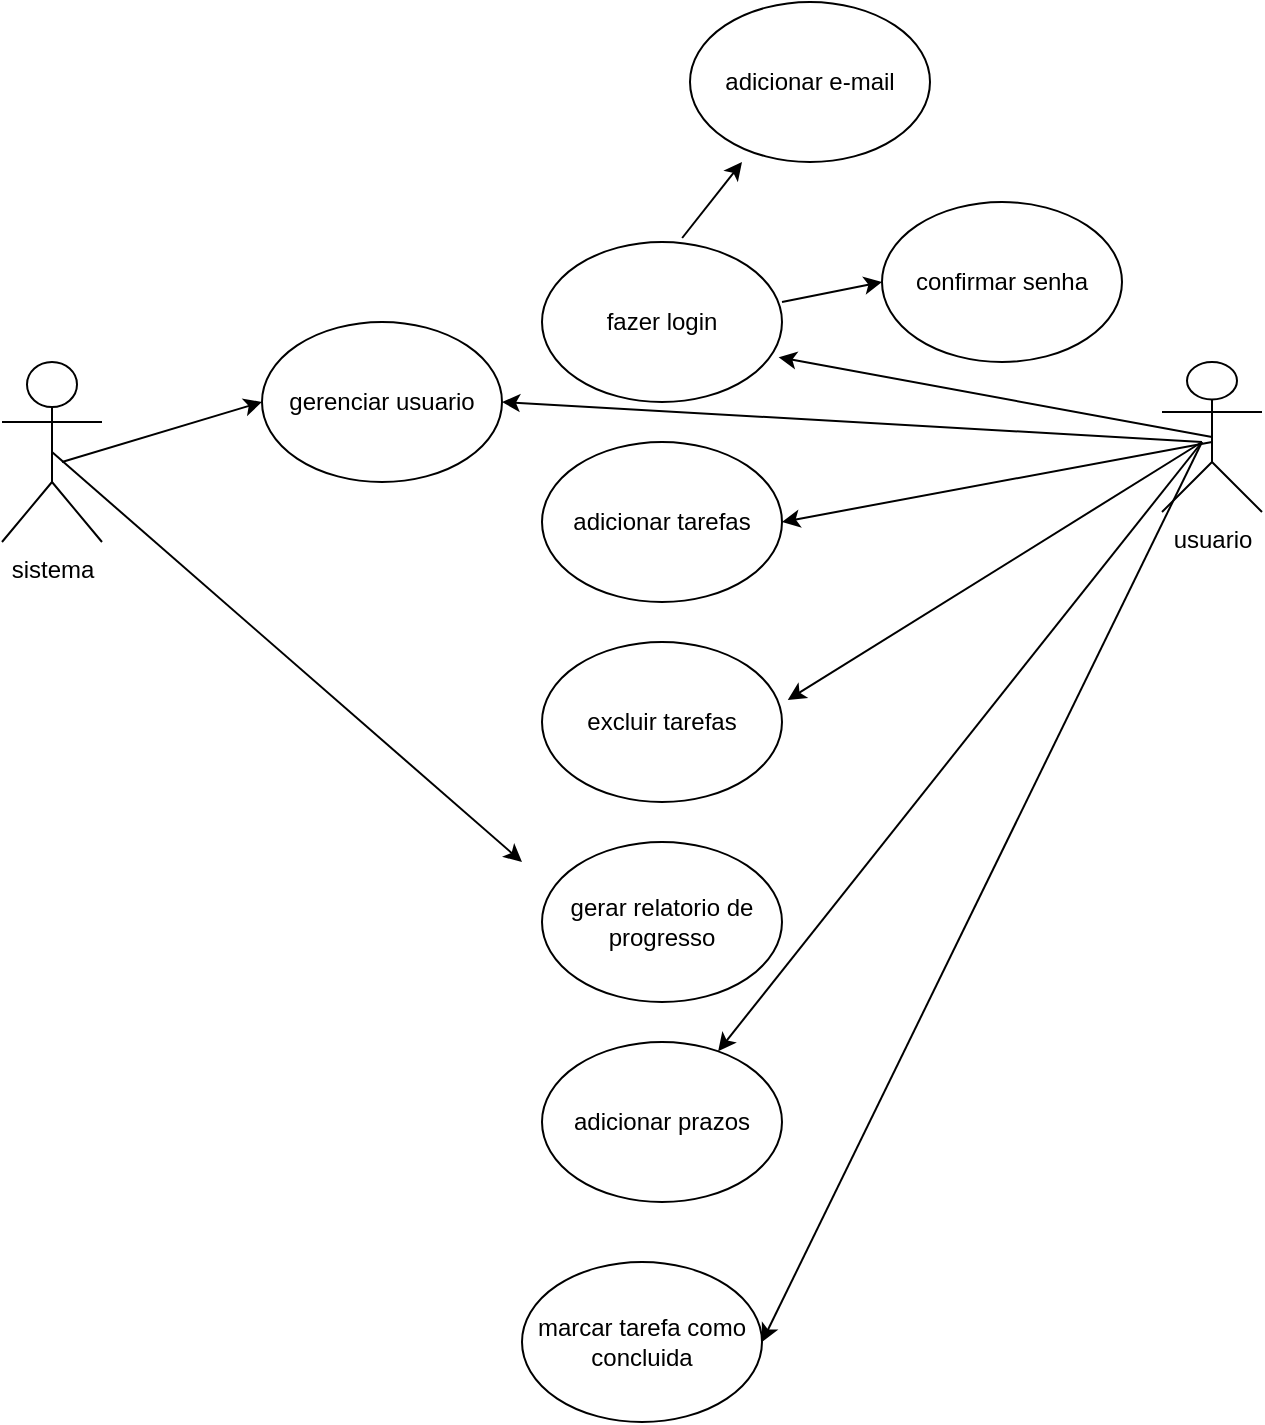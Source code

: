 <mxfile version="26.1.0" pages="2">
  <diagram name="Página-1" id="vDNmRvSDKKbhQSMNga4E">
    <mxGraphModel dx="1434" dy="772" grid="1" gridSize="10" guides="1" tooltips="1" connect="1" arrows="1" fold="1" page="1" pageScale="1" pageWidth="827" pageHeight="1169" math="0" shadow="0">
      <root>
        <mxCell id="0" />
        <mxCell id="1" parent="0" />
        <mxCell id="bCG8J4DTJ0kkA4FrQPj9-1" value="sistema" style="shape=umlActor;verticalLabelPosition=bottom;verticalAlign=top;html=1;outlineConnect=0;" parent="1" vertex="1">
          <mxGeometry x="70" y="200" width="50" height="90" as="geometry" />
        </mxCell>
        <mxCell id="bCG8J4DTJ0kkA4FrQPj9-2" value="usuario" style="shape=umlActor;verticalLabelPosition=bottom;verticalAlign=top;html=1;outlineConnect=0;" parent="1" vertex="1">
          <mxGeometry x="650" y="200" width="50" height="75" as="geometry" />
        </mxCell>
        <mxCell id="bCG8J4DTJ0kkA4FrQPj9-3" value="fazer login" style="ellipse;whiteSpace=wrap;html=1;" parent="1" vertex="1">
          <mxGeometry x="340" y="140" width="120" height="80" as="geometry" />
        </mxCell>
        <mxCell id="bCG8J4DTJ0kkA4FrQPj9-4" value="adicionar e-mail" style="ellipse;whiteSpace=wrap;html=1;" parent="1" vertex="1">
          <mxGeometry x="414" y="20" width="120" height="80" as="geometry" />
        </mxCell>
        <mxCell id="bCG8J4DTJ0kkA4FrQPj9-5" value="confirmar senha" style="ellipse;whiteSpace=wrap;html=1;" parent="1" vertex="1">
          <mxGeometry x="510" y="120" width="120" height="80" as="geometry" />
        </mxCell>
        <mxCell id="bCG8J4DTJ0kkA4FrQPj9-6" value="adicionar tarefas" style="ellipse;whiteSpace=wrap;html=1;" parent="1" vertex="1">
          <mxGeometry x="340" y="240" width="120" height="80" as="geometry" />
        </mxCell>
        <mxCell id="bCG8J4DTJ0kkA4FrQPj9-7" value="excluir tarefas" style="ellipse;whiteSpace=wrap;html=1;" parent="1" vertex="1">
          <mxGeometry x="340" y="340" width="120" height="80" as="geometry" />
        </mxCell>
        <mxCell id="bCG8J4DTJ0kkA4FrQPj9-8" value="gerar relatorio de progresso" style="ellipse;whiteSpace=wrap;html=1;" parent="1" vertex="1">
          <mxGeometry x="340" y="440" width="120" height="80" as="geometry" />
        </mxCell>
        <mxCell id="bCG8J4DTJ0kkA4FrQPj9-9" value="adicionar prazos" style="ellipse;whiteSpace=wrap;html=1;" parent="1" vertex="1">
          <mxGeometry x="340" y="540" width="120" height="80" as="geometry" />
        </mxCell>
        <mxCell id="bCG8J4DTJ0kkA4FrQPj9-10" value="marcar tarefa como concluida" style="ellipse;whiteSpace=wrap;html=1;" parent="1" vertex="1">
          <mxGeometry x="330" y="650" width="120" height="80" as="geometry" />
        </mxCell>
        <mxCell id="bCG8J4DTJ0kkA4FrQPj9-11" value="" style="endArrow=classic;html=1;rounded=0;exitX=0.584;exitY=-0.025;exitDx=0;exitDy=0;exitPerimeter=0;" parent="1" source="bCG8J4DTJ0kkA4FrQPj9-3" edge="1">
          <mxGeometry width="50" height="50" relative="1" as="geometry">
            <mxPoint x="400" y="130" as="sourcePoint" />
            <mxPoint x="440" y="100" as="targetPoint" />
          </mxGeometry>
        </mxCell>
        <mxCell id="bCG8J4DTJ0kkA4FrQPj9-12" value="" style="endArrow=classic;html=1;rounded=0;entryX=0;entryY=0.5;entryDx=0;entryDy=0;" parent="1" target="bCG8J4DTJ0kkA4FrQPj9-5" edge="1">
          <mxGeometry width="50" height="50" relative="1" as="geometry">
            <mxPoint x="460" y="170" as="sourcePoint" />
            <mxPoint x="510" y="120" as="targetPoint" />
          </mxGeometry>
        </mxCell>
        <mxCell id="bCG8J4DTJ0kkA4FrQPj9-13" value="" style="endArrow=classic;html=1;rounded=0;exitX=0.5;exitY=0.5;exitDx=0;exitDy=0;exitPerimeter=0;" parent="1" source="bCG8J4DTJ0kkA4FrQPj9-1" edge="1">
          <mxGeometry width="50" height="50" relative="1" as="geometry">
            <mxPoint x="120" y="253" as="sourcePoint" />
            <mxPoint x="330" y="450" as="targetPoint" />
          </mxGeometry>
        </mxCell>
        <mxCell id="bCG8J4DTJ0kkA4FrQPj9-14" value="" style="endArrow=classic;html=1;rounded=0;entryX=0.986;entryY=0.72;entryDx=0;entryDy=0;entryPerimeter=0;exitX=0.5;exitY=0.5;exitDx=0;exitDy=0;exitPerimeter=0;" parent="1" source="bCG8J4DTJ0kkA4FrQPj9-2" target="bCG8J4DTJ0kkA4FrQPj9-3" edge="1">
          <mxGeometry width="50" height="50" relative="1" as="geometry">
            <mxPoint x="660" y="240" as="sourcePoint" />
            <mxPoint x="470" y="200" as="targetPoint" />
          </mxGeometry>
        </mxCell>
        <mxCell id="bCG8J4DTJ0kkA4FrQPj9-15" value="" style="endArrow=classic;html=1;rounded=0;entryX=1;entryY=0.5;entryDx=0;entryDy=0;" parent="1" target="bCG8J4DTJ0kkA4FrQPj9-6" edge="1">
          <mxGeometry width="50" height="50" relative="1" as="geometry">
            <mxPoint x="675" y="240" as="sourcePoint" />
            <mxPoint x="640" y="240" as="targetPoint" />
          </mxGeometry>
        </mxCell>
        <mxCell id="bCG8J4DTJ0kkA4FrQPj9-17" value="" style="endArrow=classic;html=1;rounded=0;entryX=1.024;entryY=0.362;entryDx=0;entryDy=0;entryPerimeter=0;" parent="1" target="bCG8J4DTJ0kkA4FrQPj9-7" edge="1">
          <mxGeometry width="50" height="50" relative="1" as="geometry">
            <mxPoint x="670" y="240" as="sourcePoint" />
            <mxPoint x="640" y="230" as="targetPoint" />
          </mxGeometry>
        </mxCell>
        <mxCell id="bCG8J4DTJ0kkA4FrQPj9-18" value="" style="endArrow=classic;html=1;rounded=0;" parent="1" target="bCG8J4DTJ0kkA4FrQPj9-9" edge="1">
          <mxGeometry width="50" height="50" relative="1" as="geometry">
            <mxPoint x="670" y="240" as="sourcePoint" />
            <mxPoint x="510" y="460" as="targetPoint" />
          </mxGeometry>
        </mxCell>
        <mxCell id="bCG8J4DTJ0kkA4FrQPj9-19" value="gerenciar usuario" style="ellipse;whiteSpace=wrap;html=1;" parent="1" vertex="1">
          <mxGeometry x="200" y="180" width="120" height="80" as="geometry" />
        </mxCell>
        <mxCell id="bCG8J4DTJ0kkA4FrQPj9-20" value="" style="endArrow=classic;html=1;rounded=0;entryX=1;entryY=0.5;entryDx=0;entryDy=0;" parent="1" target="bCG8J4DTJ0kkA4FrQPj9-19" edge="1">
          <mxGeometry width="50" height="50" relative="1" as="geometry">
            <mxPoint x="670" y="240" as="sourcePoint" />
            <mxPoint x="670" y="190" as="targetPoint" />
          </mxGeometry>
        </mxCell>
        <mxCell id="bCG8J4DTJ0kkA4FrQPj9-22" value="" style="endArrow=classic;html=1;rounded=0;entryX=0;entryY=0.5;entryDx=0;entryDy=0;" parent="1" target="bCG8J4DTJ0kkA4FrQPj9-19" edge="1">
          <mxGeometry width="50" height="50" relative="1" as="geometry">
            <mxPoint x="100" y="250" as="sourcePoint" />
            <mxPoint x="150" y="200" as="targetPoint" />
          </mxGeometry>
        </mxCell>
        <mxCell id="bCG8J4DTJ0kkA4FrQPj9-24" value="" style="endArrow=classic;html=1;rounded=0;entryX=1;entryY=0.5;entryDx=0;entryDy=0;" parent="1" target="bCG8J4DTJ0kkA4FrQPj9-10" edge="1">
          <mxGeometry width="50" height="50" relative="1" as="geometry">
            <mxPoint x="670" y="240" as="sourcePoint" />
            <mxPoint x="570" y="513" as="targetPoint" />
          </mxGeometry>
        </mxCell>
      </root>
    </mxGraphModel>
  </diagram>
  <diagram id="AP_8K8A-LyEcdYVYrjGP" name="Página-2">
    <mxGraphModel dx="880" dy="460" grid="1" gridSize="10" guides="1" tooltips="1" connect="1" arrows="1" fold="1" page="1" pageScale="1" pageWidth="827" pageHeight="1169" math="0" shadow="0">
      <root>
        <mxCell id="0" />
        <mxCell id="1" parent="0" />
        <mxCell id="VZgtbZjzcUIgWR-HtinS-1" value="usuário" style="swimlane;whiteSpace=wrap;html=1;" vertex="1" parent="1">
          <mxGeometry x="310" y="140" width="200" height="200" as="geometry">
            <mxRectangle x="310" y="140" width="140" height="30" as="alternateBounds" />
          </mxGeometry>
        </mxCell>
        <mxCell id="N3mLO8g3Jc7dhLxw-R64-1" value="List" style="swimlane;fontStyle=0;childLayout=stackLayout;horizontal=1;startSize=26;horizontalStack=0;resizeParent=1;resizeParentMax=0;resizeLast=0;collapsible=1;marginBottom=0;align=center;fontSize=14;" vertex="1" parent="1">
          <mxGeometry x="620" y="260" width="160" height="116" as="geometry" />
        </mxCell>
        <mxCell id="N3mLO8g3Jc7dhLxw-R64-2" value="Item 1" style="text;strokeColor=none;fillColor=none;spacingLeft=4;spacingRight=4;overflow=hidden;rotatable=0;points=[[0,0.5],[1,0.5]];portConstraint=eastwest;fontSize=12;whiteSpace=wrap;html=1;" vertex="1" parent="N3mLO8g3Jc7dhLxw-R64-1">
          <mxGeometry y="26" width="160" height="30" as="geometry" />
        </mxCell>
        <mxCell id="N3mLO8g3Jc7dhLxw-R64-3" value="Item 2" style="text;strokeColor=none;fillColor=none;spacingLeft=4;spacingRight=4;overflow=hidden;rotatable=0;points=[[0,0.5],[1,0.5]];portConstraint=eastwest;fontSize=12;whiteSpace=wrap;html=1;" vertex="1" parent="N3mLO8g3Jc7dhLxw-R64-1">
          <mxGeometry y="56" width="160" height="30" as="geometry" />
        </mxCell>
        <mxCell id="N3mLO8g3Jc7dhLxw-R64-4" value="Item 3" style="text;strokeColor=none;fillColor=none;spacingLeft=4;spacingRight=4;overflow=hidden;rotatable=0;points=[[0,0.5],[1,0.5]];portConstraint=eastwest;fontSize=12;whiteSpace=wrap;html=1;" vertex="1" parent="N3mLO8g3Jc7dhLxw-R64-1">
          <mxGeometry y="86" width="160" height="30" as="geometry" />
        </mxCell>
      </root>
    </mxGraphModel>
  </diagram>
</mxfile>
